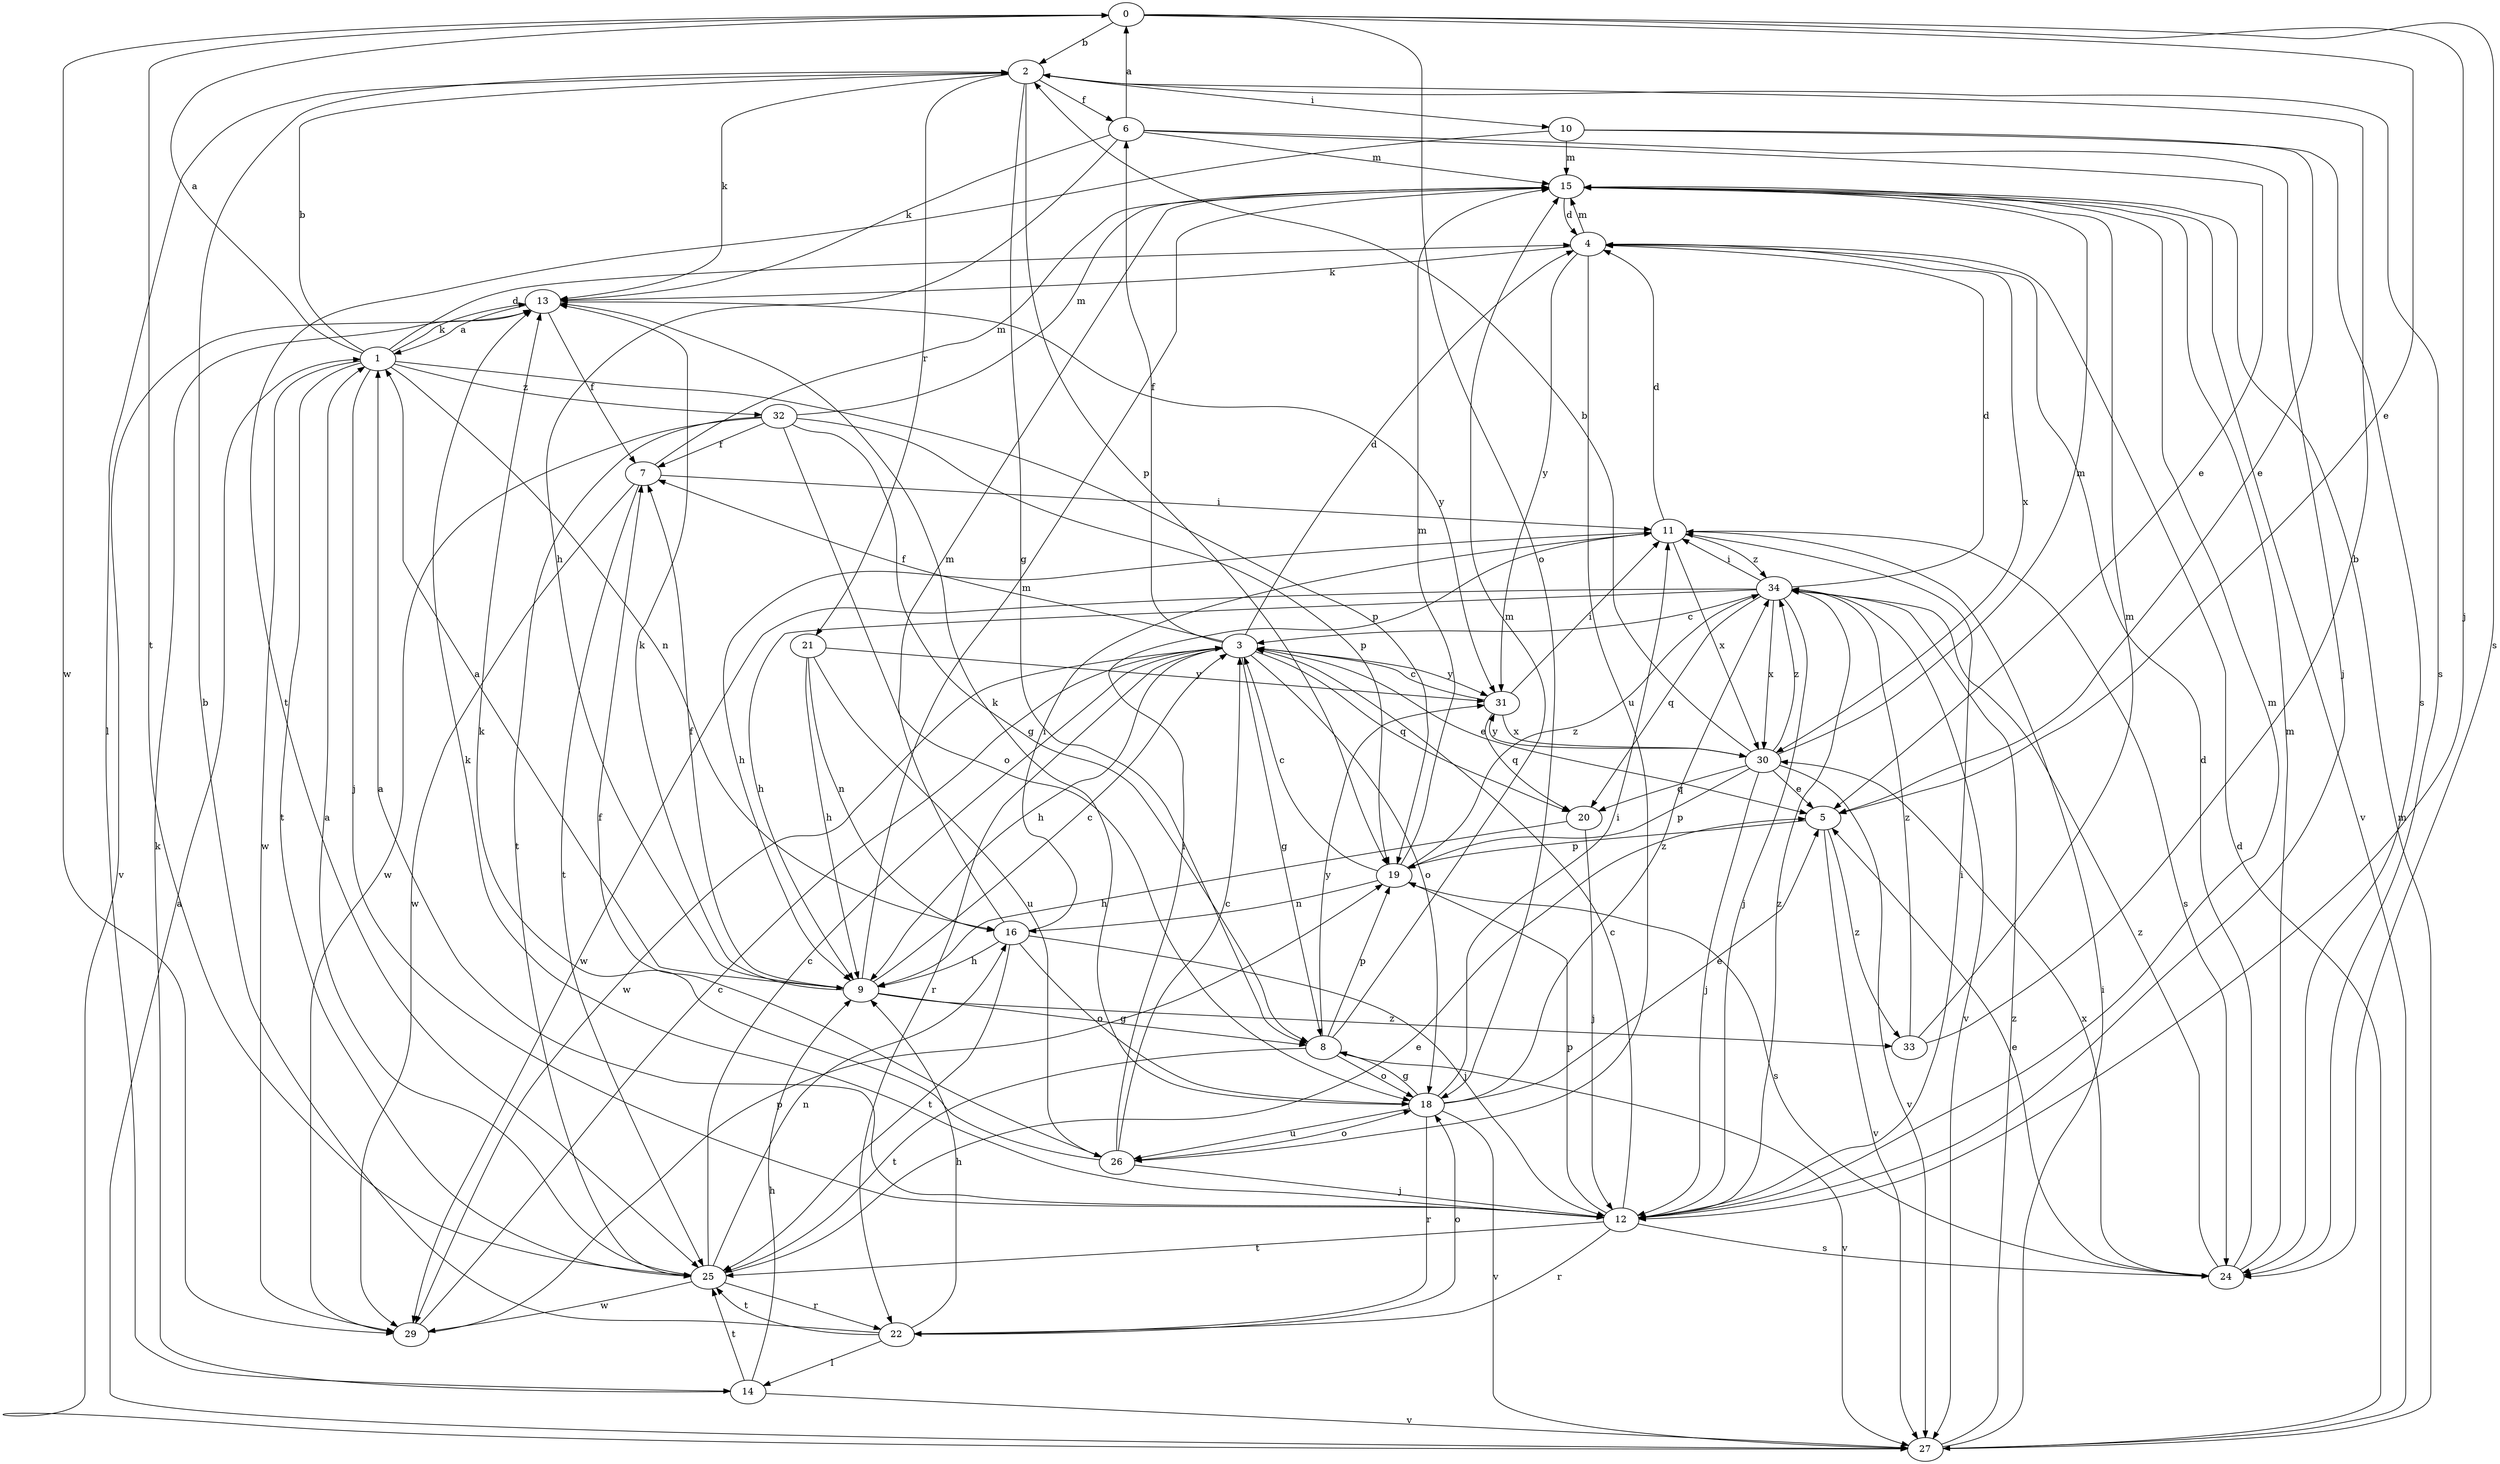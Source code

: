 strict digraph  {
0;
1;
2;
3;
4;
5;
6;
7;
8;
9;
10;
11;
12;
13;
14;
15;
16;
18;
19;
20;
21;
22;
24;
25;
26;
27;
29;
30;
31;
32;
33;
34;
0 -> 2  [label=b];
0 -> 5  [label=e];
0 -> 12  [label=j];
0 -> 18  [label=o];
0 -> 24  [label=s];
0 -> 25  [label=t];
0 -> 29  [label=w];
1 -> 0  [label=a];
1 -> 2  [label=b];
1 -> 4  [label=d];
1 -> 12  [label=j];
1 -> 13  [label=k];
1 -> 16  [label=n];
1 -> 19  [label=p];
1 -> 25  [label=t];
1 -> 29  [label=w];
1 -> 32  [label=z];
2 -> 6  [label=f];
2 -> 8  [label=g];
2 -> 10  [label=i];
2 -> 13  [label=k];
2 -> 14  [label=l];
2 -> 19  [label=p];
2 -> 21  [label=r];
2 -> 24  [label=s];
3 -> 4  [label=d];
3 -> 5  [label=e];
3 -> 6  [label=f];
3 -> 7  [label=f];
3 -> 8  [label=g];
3 -> 9  [label=h];
3 -> 18  [label=o];
3 -> 20  [label=q];
3 -> 22  [label=r];
3 -> 29  [label=w];
3 -> 31  [label=y];
4 -> 13  [label=k];
4 -> 15  [label=m];
4 -> 26  [label=u];
4 -> 30  [label=x];
4 -> 31  [label=y];
5 -> 19  [label=p];
5 -> 27  [label=v];
5 -> 33  [label=z];
6 -> 0  [label=a];
6 -> 5  [label=e];
6 -> 9  [label=h];
6 -> 12  [label=j];
6 -> 13  [label=k];
6 -> 15  [label=m];
7 -> 11  [label=i];
7 -> 15  [label=m];
7 -> 25  [label=t];
7 -> 29  [label=w];
8 -> 15  [label=m];
8 -> 18  [label=o];
8 -> 19  [label=p];
8 -> 25  [label=t];
8 -> 27  [label=v];
8 -> 31  [label=y];
9 -> 1  [label=a];
9 -> 3  [label=c];
9 -> 7  [label=f];
9 -> 8  [label=g];
9 -> 13  [label=k];
9 -> 15  [label=m];
9 -> 33  [label=z];
10 -> 5  [label=e];
10 -> 15  [label=m];
10 -> 24  [label=s];
10 -> 25  [label=t];
11 -> 4  [label=d];
11 -> 9  [label=h];
11 -> 24  [label=s];
11 -> 30  [label=x];
11 -> 34  [label=z];
12 -> 1  [label=a];
12 -> 3  [label=c];
12 -> 11  [label=i];
12 -> 13  [label=k];
12 -> 15  [label=m];
12 -> 19  [label=p];
12 -> 22  [label=r];
12 -> 24  [label=s];
12 -> 25  [label=t];
12 -> 34  [label=z];
13 -> 1  [label=a];
13 -> 7  [label=f];
13 -> 27  [label=v];
13 -> 31  [label=y];
14 -> 9  [label=h];
14 -> 13  [label=k];
14 -> 25  [label=t];
14 -> 27  [label=v];
15 -> 4  [label=d];
15 -> 27  [label=v];
16 -> 9  [label=h];
16 -> 11  [label=i];
16 -> 12  [label=j];
16 -> 15  [label=m];
16 -> 18  [label=o];
16 -> 25  [label=t];
18 -> 5  [label=e];
18 -> 8  [label=g];
18 -> 11  [label=i];
18 -> 13  [label=k];
18 -> 22  [label=r];
18 -> 26  [label=u];
18 -> 27  [label=v];
18 -> 34  [label=z];
19 -> 3  [label=c];
19 -> 15  [label=m];
19 -> 16  [label=n];
19 -> 24  [label=s];
19 -> 34  [label=z];
20 -> 9  [label=h];
20 -> 12  [label=j];
21 -> 9  [label=h];
21 -> 16  [label=n];
21 -> 26  [label=u];
21 -> 31  [label=y];
22 -> 2  [label=b];
22 -> 9  [label=h];
22 -> 14  [label=l];
22 -> 18  [label=o];
22 -> 25  [label=t];
24 -> 4  [label=d];
24 -> 5  [label=e];
24 -> 15  [label=m];
24 -> 30  [label=x];
24 -> 34  [label=z];
25 -> 1  [label=a];
25 -> 3  [label=c];
25 -> 5  [label=e];
25 -> 16  [label=n];
25 -> 22  [label=r];
25 -> 29  [label=w];
26 -> 3  [label=c];
26 -> 7  [label=f];
26 -> 11  [label=i];
26 -> 12  [label=j];
26 -> 13  [label=k];
26 -> 18  [label=o];
27 -> 1  [label=a];
27 -> 4  [label=d];
27 -> 11  [label=i];
27 -> 15  [label=m];
27 -> 34  [label=z];
29 -> 3  [label=c];
29 -> 19  [label=p];
30 -> 2  [label=b];
30 -> 5  [label=e];
30 -> 12  [label=j];
30 -> 15  [label=m];
30 -> 19  [label=p];
30 -> 20  [label=q];
30 -> 27  [label=v];
30 -> 31  [label=y];
30 -> 34  [label=z];
31 -> 3  [label=c];
31 -> 11  [label=i];
31 -> 20  [label=q];
31 -> 30  [label=x];
32 -> 7  [label=f];
32 -> 8  [label=g];
32 -> 15  [label=m];
32 -> 18  [label=o];
32 -> 19  [label=p];
32 -> 25  [label=t];
32 -> 29  [label=w];
33 -> 2  [label=b];
33 -> 15  [label=m];
33 -> 34  [label=z];
34 -> 3  [label=c];
34 -> 4  [label=d];
34 -> 9  [label=h];
34 -> 11  [label=i];
34 -> 12  [label=j];
34 -> 20  [label=q];
34 -> 27  [label=v];
34 -> 29  [label=w];
34 -> 30  [label=x];
}

